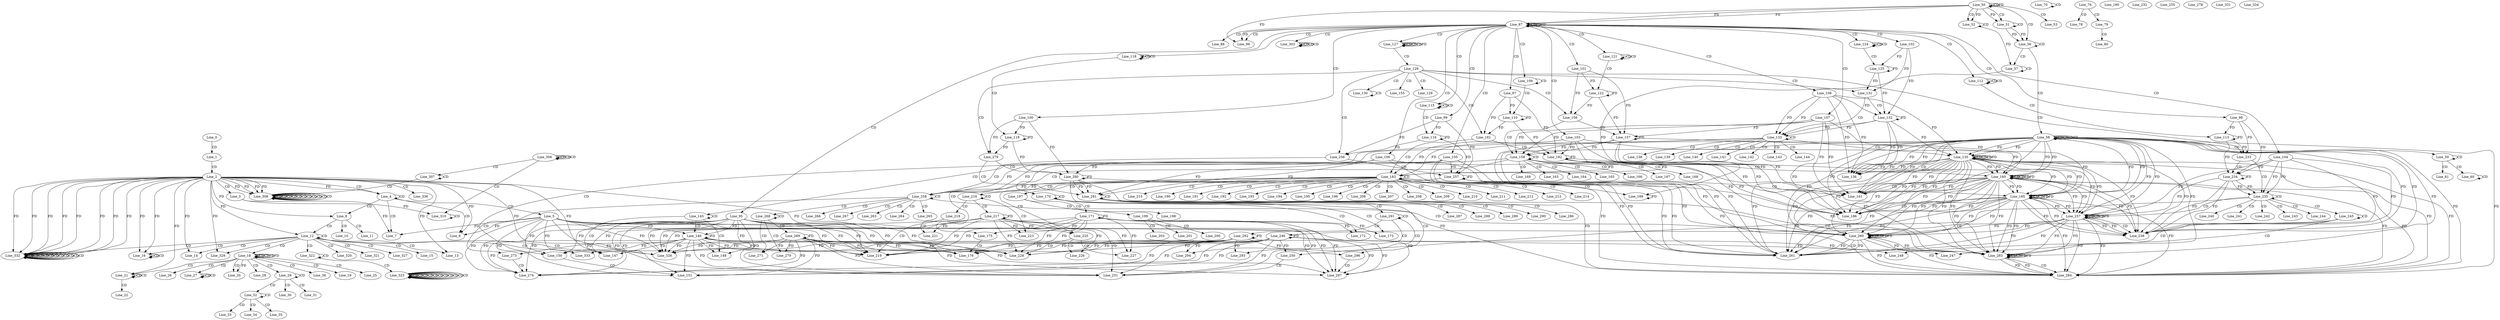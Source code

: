 digraph G {
  Line_0;
  Line_1;
  Line_2;
  Line_3;
  Line_4;
  Line_4;
  Line_5;
  Line_6;
  Line_7;
  Line_8;
  Line_8;
  Line_8;
  Line_10;
  Line_11;
  Line_12;
  Line_12;
  Line_12;
  Line_13;
  Line_14;
  Line_14;
  Line_15;
  Line_16;
  Line_16;
  Line_16;
  Line_16;
  Line_16;
  Line_18;
  Line_18;
  Line_18;
  Line_18;
  Line_19;
  Line_20;
  Line_21;
  Line_21;
  Line_21;
  Line_21;
  Line_21;
  Line_22;
  Line_25;
  Line_26;
  Line_27;
  Line_27;
  Line_27;
  Line_28;
  Line_29;
  Line_29;
  Line_30;
  Line_31;
  Line_32;
  Line_32;
  Line_33;
  Line_34;
  Line_35;
  Line_36;
  Line_50;
  Line_50;
  Line_50;
  Line_51;
  Line_51;
  Line_52;
  Line_52;
  Line_53;
  Line_56;
  Line_56;
  Line_57;
  Line_57;
  Line_58;
  Line_58;
  Line_58;
  Line_59;
  Line_59;
  Line_60;
  Line_60;
  Line_61;
  Line_70;
  Line_70;
  Line_76;
  Line_78;
  Line_79;
  Line_80;
  Line_87;
  Line_87;
  Line_87;
  Line_88;
  Line_95;
  Line_96;
  Line_97;
  Line_98;
  Line_99;
  Line_100;
  Line_101;
  Line_102;
  Line_103;
  Line_104;
  Line_105;
  Line_106;
  Line_107;
  Line_108;
  Line_109;
  Line_109;
  Line_109;
  Line_110;
  Line_110;
  Line_112;
  Line_112;
  Line_112;
  Line_113;
  Line_113;
  Line_115;
  Line_115;
  Line_115;
  Line_116;
  Line_116;
  Line_118;
  Line_118;
  Line_118;
  Line_119;
  Line_119;
  Line_121;
  Line_121;
  Line_121;
  Line_122;
  Line_122;
  Line_124;
  Line_124;
  Line_124;
  Line_125;
  Line_125;
  Line_127;
  Line_127;
  Line_127;
  Line_128;
  Line_129;
  Line_130;
  Line_130;
  Line_131;
  Line_132;
  Line_132;
  Line_133;
  Line_133;
  Line_135;
  Line_135;
  Line_135;
  Line_135;
  Line_136;
  Line_136;
  Line_136;
  Line_138;
  Line_139;
  Line_140;
  Line_141;
  Line_142;
  Line_143;
  Line_144;
  Line_145;
  Line_145;
  Line_146;
  Line_147;
  Line_147;
  Line_148;
  Line_150;
  Line_151;
  Line_155;
  Line_156;
  Line_157;
  Line_157;
  Line_158;
  Line_158;
  Line_160;
  Line_160;
  Line_160;
  Line_160;
  Line_161;
  Line_161;
  Line_161;
  Line_163;
  Line_164;
  Line_165;
  Line_166;
  Line_167;
  Line_168;
  Line_169;
  Line_170;
  Line_170;
  Line_171;
  Line_172;
  Line_172;
  Line_173;
  Line_175;
  Line_176;
  Line_180;
  Line_181;
  Line_182;
  Line_182;
  Line_183;
  Line_183;
  Line_185;
  Line_185;
  Line_185;
  Line_185;
  Line_186;
  Line_186;
  Line_186;
  Line_189;
  Line_189;
  Line_190;
  Line_191;
  Line_192;
  Line_193;
  Line_194;
  Line_195;
  Line_196;
  Line_197;
  Line_198;
  Line_199;
  Line_200;
  Line_201;
  Line_203;
  Line_206;
  Line_207;
  Line_208;
  Line_209;
  Line_210;
  Line_211;
  Line_212;
  Line_213;
  Line_214;
  Line_215;
  Line_216;
  Line_216;
  Line_217;
  Line_218;
  Line_219;
  Line_219;
  Line_221;
  Line_221;
  Line_223;
  Line_225;
  Line_226;
  Line_227;
  Line_228;
  Line_232;
  Line_233;
  Line_234;
  Line_234;
  Line_235;
  Line_235;
  Line_237;
  Line_237;
  Line_237;
  Line_237;
  Line_238;
  Line_238;
  Line_238;
  Line_240;
  Line_241;
  Line_242;
  Line_243;
  Line_244;
  Line_245;
  Line_245;
  Line_246;
  Line_247;
  Line_247;
  Line_248;
  Line_250;
  Line_251;
  Line_255;
  Line_256;
  Line_257;
  Line_257;
  Line_258;
  Line_258;
  Line_260;
  Line_260;
  Line_260;
  Line_260;
  Line_261;
  Line_261;
  Line_261;
  Line_263;
  Line_264;
  Line_265;
  Line_266;
  Line_267;
  Line_268;
  Line_268;
  Line_269;
  Line_270;
  Line_270;
  Line_271;
  Line_273;
  Line_274;
  Line_278;
  Line_279;
  Line_280;
  Line_280;
  Line_281;
  Line_281;
  Line_283;
  Line_283;
  Line_283;
  Line_283;
  Line_284;
  Line_284;
  Line_284;
  Line_286;
  Line_287;
  Line_288;
  Line_289;
  Line_290;
  Line_291;
  Line_291;
  Line_292;
  Line_293;
  Line_293;
  Line_294;
  Line_296;
  Line_297;
  Line_303;
  Line_303;
  Line_303;
  Line_303;
  Line_303;
  Line_303;
  Line_303;
  Line_306;
  Line_306;
  Line_306;
  Line_306;
  Line_306;
  Line_306;
  Line_306;
  Line_307;
  Line_307;
  Line_308;
  Line_308;
  Line_308;
  Line_308;
  Line_308;
  Line_308;
  Line_308;
  Line_308;
  Line_308;
  Line_308;
  Line_308;
  Line_308;
  Line_308;
  Line_308;
  Line_308;
  Line_308;
  Line_310;
  Line_310;
  Line_320;
  Line_321;
  Line_322;
  Line_322;
  Line_323;
  Line_323;
  Line_323;
  Line_323;
  Line_323;
  Line_323;
  Line_323;
  Line_323;
  Line_323;
  Line_323;
  Line_323;
  Line_323;
  Line_323;
  Line_323;
  Line_323;
  Line_323;
  Line_326;
  Line_326;
  Line_327;
  Line_329;
  Line_329;
  Line_331;
  Line_331;
  Line_332;
  Line_332;
  Line_332;
  Line_332;
  Line_332;
  Line_332;
  Line_332;
  Line_332;
  Line_332;
  Line_332;
  Line_332;
  Line_332;
  Line_332;
  Line_332;
  Line_332;
  Line_332;
  Line_332;
  Line_332;
  Line_332;
  Line_332;
  Line_333;
  Line_334;
  Line_336;
  Line_0 -> Line_1 [ label="CD" ];
  Line_1 -> Line_2 [ label="CD" ];
  Line_2 -> Line_3 [ label="CD" ];
  Line_2 -> Line_4 [ label="CD" ];
  Line_4 -> Line_4 [ label="CD" ];
  Line_2 -> Line_4 [ label="FD" ];
  Line_4 -> Line_5 [ label="CD" ];
  Line_4 -> Line_6 [ label="CD" ];
  Line_5 -> Line_6 [ label="FD" ];
  Line_2 -> Line_6 [ label="FD" ];
  Line_4 -> Line_7 [ label="CD" ];
  Line_3 -> Line_7 [ label="FD" ];
  Line_5 -> Line_7 [ label="FD" ];
  Line_4 -> Line_8 [ label="CD" ];
  Line_2 -> Line_8 [ label="FD" ];
  Line_8 -> Line_10 [ label="CD" ];
  Line_8 -> Line_11 [ label="CD" ];
  Line_8 -> Line_12 [ label="CD" ];
  Line_12 -> Line_12 [ label="CD" ];
  Line_2 -> Line_12 [ label="FD" ];
  Line_12 -> Line_13 [ label="CD" ];
  Line_2 -> Line_13 [ label="FD" ];
  Line_12 -> Line_14 [ label="CD" ];
  Line_2 -> Line_14 [ label="FD" ];
  Line_12 -> Line_15 [ label="CD" ];
  Line_12 -> Line_16 [ label="CD" ];
  Line_16 -> Line_16 [ label="CD" ];
  Line_2 -> Line_16 [ label="FD" ];
  Line_16 -> Line_16 [ label="CD" ];
  Line_2 -> Line_16 [ label="FD" ];
  Line_12 -> Line_18 [ label="CD" ];
  Line_18 -> Line_18 [ label="CD" ];
  Line_18 -> Line_18 [ label="CD" ];
  Line_18 -> Line_18 [ label="FD" ];
  Line_18 -> Line_19 [ label="CD" ];
  Line_18 -> Line_20 [ label="CD" ];
  Line_18 -> Line_20 [ label="FD" ];
  Line_18 -> Line_21 [ label="CD" ];
  Line_21 -> Line_21 [ label="CD" ];
  Line_2 -> Line_21 [ label="FD" ];
  Line_21 -> Line_21 [ label="CD" ];
  Line_21 -> Line_22 [ label="CD" ];
  Line_18 -> Line_25 [ label="CD" ];
  Line_18 -> Line_26 [ label="CD" ];
  Line_18 -> Line_27 [ label="CD" ];
  Line_27 -> Line_27 [ label="CD" ];
  Line_27 -> Line_27 [ label="CD" ];
  Line_18 -> Line_28 [ label="CD" ];
  Line_18 -> Line_29 [ label="CD" ];
  Line_29 -> Line_29 [ label="CD" ];
  Line_29 -> Line_30 [ label="CD" ];
  Line_29 -> Line_31 [ label="CD" ];
  Line_29 -> Line_32 [ label="CD" ];
  Line_32 -> Line_32 [ label="CD" ];
  Line_32 -> Line_33 [ label="CD" ];
  Line_32 -> Line_34 [ label="CD" ];
  Line_32 -> Line_35 [ label="CD" ];
  Line_18 -> Line_36 [ label="CD" ];
  Line_50 -> Line_50 [ label="CD" ];
  Line_50 -> Line_50 [ label="FD" ];
  Line_50 -> Line_51 [ label="CD" ];
  Line_51 -> Line_51 [ label="CD" ];
  Line_50 -> Line_51 [ label="FD" ];
  Line_50 -> Line_52 [ label="CD" ];
  Line_52 -> Line_52 [ label="CD" ];
  Line_50 -> Line_52 [ label="FD" ];
  Line_50 -> Line_53 [ label="CD" ];
  Line_50 -> Line_56 [ label="CD" ];
  Line_51 -> Line_56 [ label="FD" ];
  Line_56 -> Line_56 [ label="CD" ];
  Line_51 -> Line_56 [ label="FD" ];
  Line_56 -> Line_57 [ label="CD" ];
  Line_57 -> Line_57 [ label="CD" ];
  Line_52 -> Line_57 [ label="FD" ];
  Line_56 -> Line_58 [ label="CD" ];
  Line_58 -> Line_58 [ label="CD" ];
  Line_58 -> Line_58 [ label="CD" ];
  Line_58 -> Line_58 [ label="FD" ];
  Line_58 -> Line_59 [ label="CD" ];
  Line_59 -> Line_59 [ label="CD" ];
  Line_59 -> Line_60 [ label="CD" ];
  Line_60 -> Line_60 [ label="CD" ];
  Line_59 -> Line_61 [ label="CD" ];
  Line_70 -> Line_70 [ label="CD" ];
  Line_76 -> Line_78 [ label="CD" ];
  Line_76 -> Line_79 [ label="CD" ];
  Line_79 -> Line_80 [ label="CD" ];
  Line_50 -> Line_87 [ label="FD" ];
  Line_87 -> Line_87 [ label="CD" ];
  Line_87 -> Line_87 [ label="FD" ];
  Line_50 -> Line_87 [ label="FD" ];
  Line_87 -> Line_88 [ label="CD" ];
  Line_87 -> Line_95 [ label="CD" ];
  Line_87 -> Line_96 [ label="CD" ];
  Line_87 -> Line_96 [ label="FD" ];
  Line_50 -> Line_96 [ label="FD" ];
  Line_87 -> Line_97 [ label="CD" ];
  Line_87 -> Line_98 [ label="CD" ];
  Line_87 -> Line_99 [ label="CD" ];
  Line_87 -> Line_100 [ label="CD" ];
  Line_87 -> Line_101 [ label="CD" ];
  Line_87 -> Line_102 [ label="CD" ];
  Line_87 -> Line_103 [ label="CD" ];
  Line_87 -> Line_104 [ label="CD" ];
  Line_87 -> Line_105 [ label="CD" ];
  Line_87 -> Line_106 [ label="CD" ];
  Line_87 -> Line_107 [ label="CD" ];
  Line_87 -> Line_108 [ label="CD" ];
  Line_87 -> Line_109 [ label="CD" ];
  Line_109 -> Line_109 [ label="CD" ];
  Line_109 -> Line_110 [ label="CD" ];
  Line_97 -> Line_110 [ label="FD" ];
  Line_110 -> Line_110 [ label="FD" ];
  Line_87 -> Line_112 [ label="CD" ];
  Line_112 -> Line_112 [ label="CD" ];
  Line_112 -> Line_112 [ label="CD" ];
  Line_112 -> Line_113 [ label="CD" ];
  Line_98 -> Line_113 [ label="FD" ];
  Line_113 -> Line_113 [ label="FD" ];
  Line_87 -> Line_115 [ label="CD" ];
  Line_115 -> Line_115 [ label="CD" ];
  Line_115 -> Line_115 [ label="CD" ];
  Line_115 -> Line_116 [ label="CD" ];
  Line_99 -> Line_116 [ label="FD" ];
  Line_116 -> Line_116 [ label="FD" ];
  Line_87 -> Line_118 [ label="CD" ];
  Line_118 -> Line_118 [ label="CD" ];
  Line_118 -> Line_118 [ label="CD" ];
  Line_118 -> Line_119 [ label="CD" ];
  Line_100 -> Line_119 [ label="FD" ];
  Line_119 -> Line_119 [ label="FD" ];
  Line_87 -> Line_121 [ label="CD" ];
  Line_121 -> Line_121 [ label="CD" ];
  Line_121 -> Line_121 [ label="CD" ];
  Line_121 -> Line_122 [ label="CD" ];
  Line_101 -> Line_122 [ label="FD" ];
  Line_122 -> Line_122 [ label="FD" ];
  Line_87 -> Line_124 [ label="CD" ];
  Line_124 -> Line_124 [ label="CD" ];
  Line_124 -> Line_124 [ label="CD" ];
  Line_124 -> Line_125 [ label="CD" ];
  Line_102 -> Line_125 [ label="FD" ];
  Line_125 -> Line_125 [ label="FD" ];
  Line_87 -> Line_127 [ label="CD" ];
  Line_127 -> Line_127 [ label="CD" ];
  Line_127 -> Line_127 [ label="CD" ];
  Line_127 -> Line_127 [ label="FD" ];
  Line_127 -> Line_128 [ label="CD" ];
  Line_128 -> Line_129 [ label="CD" ];
  Line_128 -> Line_130 [ label="CD" ];
  Line_130 -> Line_130 [ label="CD" ];
  Line_128 -> Line_131 [ label="CD" ];
  Line_102 -> Line_131 [ label="FD" ];
  Line_125 -> Line_131 [ label="FD" ];
  Line_131 -> Line_132 [ label="CD" ];
  Line_132 -> Line_132 [ label="FD" ];
  Line_108 -> Line_132 [ label="FD" ];
  Line_102 -> Line_132 [ label="FD" ];
  Line_125 -> Line_132 [ label="FD" ];
  Line_131 -> Line_133 [ label="CD" ];
  Line_132 -> Line_133 [ label="FD" ];
  Line_108 -> Line_133 [ label="FD" ];
  Line_133 -> Line_133 [ label="CD" ];
  Line_132 -> Line_133 [ label="FD" ];
  Line_108 -> Line_133 [ label="FD" ];
  Line_133 -> Line_135 [ label="CD" ];
  Line_135 -> Line_135 [ label="CD" ];
  Line_58 -> Line_135 [ label="FD" ];
  Line_132 -> Line_135 [ label="FD" ];
  Line_108 -> Line_135 [ label="FD" ];
  Line_135 -> Line_135 [ label="CD" ];
  Line_135 -> Line_135 [ label="FD" ];
  Line_58 -> Line_135 [ label="FD" ];
  Line_135 -> Line_136 [ label="CD" ];
  Line_132 -> Line_136 [ label="FD" ];
  Line_108 -> Line_136 [ label="FD" ];
  Line_135 -> Line_136 [ label="FD" ];
  Line_58 -> Line_136 [ label="FD" ];
  Line_132 -> Line_136 [ label="FD" ];
  Line_108 -> Line_136 [ label="FD" ];
  Line_135 -> Line_136 [ label="FD" ];
  Line_58 -> Line_136 [ label="FD" ];
  Line_133 -> Line_138 [ label="CD" ];
  Line_133 -> Line_139 [ label="CD" ];
  Line_133 -> Line_140 [ label="CD" ];
  Line_133 -> Line_141 [ label="CD" ];
  Line_133 -> Line_142 [ label="CD" ];
  Line_133 -> Line_143 [ label="CD" ];
  Line_133 -> Line_144 [ label="CD" ];
  Line_133 -> Line_145 [ label="CD" ];
  Line_145 -> Line_145 [ label="CD" ];
  Line_145 -> Line_146 [ label="CD" ];
  Line_146 -> Line_146 [ label="FD" ];
  Line_95 -> Line_146 [ label="FD" ];
  Line_5 -> Line_146 [ label="FD" ];
  Line_145 -> Line_147 [ label="CD" ];
  Line_146 -> Line_147 [ label="FD" ];
  Line_95 -> Line_147 [ label="FD" ];
  Line_5 -> Line_147 [ label="FD" ];
  Line_2 -> Line_147 [ label="FD" ];
  Line_145 -> Line_148 [ label="CD" ];
  Line_146 -> Line_148 [ label="FD" ];
  Line_95 -> Line_148 [ label="FD" ];
  Line_133 -> Line_150 [ label="CD" ];
  Line_146 -> Line_150 [ label="FD" ];
  Line_95 -> Line_150 [ label="FD" ];
  Line_5 -> Line_150 [ label="FD" ];
  Line_150 -> Line_151 [ label="CD" ];
  Line_146 -> Line_151 [ label="FD" ];
  Line_95 -> Line_151 [ label="FD" ];
  Line_5 -> Line_151 [ label="FD" ];
  Line_128 -> Line_155 [ label="CD" ];
  Line_128 -> Line_156 [ label="CD" ];
  Line_101 -> Line_156 [ label="FD" ];
  Line_122 -> Line_156 [ label="FD" ];
  Line_156 -> Line_157 [ label="CD" ];
  Line_157 -> Line_157 [ label="FD" ];
  Line_107 -> Line_157 [ label="FD" ];
  Line_101 -> Line_157 [ label="FD" ];
  Line_122 -> Line_157 [ label="FD" ];
  Line_156 -> Line_158 [ label="CD" ];
  Line_157 -> Line_158 [ label="FD" ];
  Line_107 -> Line_158 [ label="FD" ];
  Line_158 -> Line_158 [ label="CD" ];
  Line_157 -> Line_158 [ label="FD" ];
  Line_107 -> Line_158 [ label="FD" ];
  Line_158 -> Line_160 [ label="CD" ];
  Line_160 -> Line_160 [ label="CD" ];
  Line_135 -> Line_160 [ label="FD" ];
  Line_58 -> Line_160 [ label="FD" ];
  Line_157 -> Line_160 [ label="FD" ];
  Line_107 -> Line_160 [ label="FD" ];
  Line_160 -> Line_160 [ label="CD" ];
  Line_160 -> Line_160 [ label="FD" ];
  Line_135 -> Line_160 [ label="FD" ];
  Line_58 -> Line_160 [ label="FD" ];
  Line_160 -> Line_161 [ label="CD" ];
  Line_157 -> Line_161 [ label="FD" ];
  Line_107 -> Line_161 [ label="FD" ];
  Line_160 -> Line_161 [ label="FD" ];
  Line_135 -> Line_161 [ label="FD" ];
  Line_58 -> Line_161 [ label="FD" ];
  Line_157 -> Line_161 [ label="FD" ];
  Line_107 -> Line_161 [ label="FD" ];
  Line_160 -> Line_161 [ label="FD" ];
  Line_135 -> Line_161 [ label="FD" ];
  Line_58 -> Line_161 [ label="FD" ];
  Line_158 -> Line_163 [ label="CD" ];
  Line_158 -> Line_164 [ label="CD" ];
  Line_158 -> Line_165 [ label="CD" ];
  Line_158 -> Line_166 [ label="CD" ];
  Line_158 -> Line_167 [ label="CD" ];
  Line_158 -> Line_168 [ label="CD" ];
  Line_158 -> Line_169 [ label="CD" ];
  Line_158 -> Line_170 [ label="CD" ];
  Line_170 -> Line_170 [ label="CD" ];
  Line_170 -> Line_171 [ label="CD" ];
  Line_171 -> Line_171 [ label="FD" ];
  Line_170 -> Line_172 [ label="CD" ];
  Line_171 -> Line_172 [ label="FD" ];
  Line_170 -> Line_173 [ label="CD" ];
  Line_171 -> Line_173 [ label="FD" ];
  Line_158 -> Line_175 [ label="CD" ];
  Line_171 -> Line_175 [ label="FD" ];
  Line_175 -> Line_176 [ label="CD" ];
  Line_146 -> Line_176 [ label="FD" ];
  Line_171 -> Line_176 [ label="FD" ];
  Line_95 -> Line_176 [ label="FD" ];
  Line_5 -> Line_176 [ label="FD" ];
  Line_128 -> Line_181 [ label="CD" ];
  Line_97 -> Line_181 [ label="FD" ];
  Line_110 -> Line_181 [ label="FD" ];
  Line_181 -> Line_182 [ label="CD" ];
  Line_182 -> Line_182 [ label="FD" ];
  Line_103 -> Line_182 [ label="FD" ];
  Line_97 -> Line_182 [ label="FD" ];
  Line_110 -> Line_182 [ label="FD" ];
  Line_181 -> Line_183 [ label="CD" ];
  Line_182 -> Line_183 [ label="FD" ];
  Line_103 -> Line_183 [ label="FD" ];
  Line_183 -> Line_183 [ label="CD" ];
  Line_182 -> Line_183 [ label="FD" ];
  Line_103 -> Line_183 [ label="FD" ];
  Line_183 -> Line_185 [ label="CD" ];
  Line_185 -> Line_185 [ label="CD" ];
  Line_160 -> Line_185 [ label="FD" ];
  Line_135 -> Line_185 [ label="FD" ];
  Line_58 -> Line_185 [ label="FD" ];
  Line_182 -> Line_185 [ label="FD" ];
  Line_103 -> Line_185 [ label="FD" ];
  Line_185 -> Line_185 [ label="CD" ];
  Line_185 -> Line_185 [ label="FD" ];
  Line_160 -> Line_185 [ label="FD" ];
  Line_135 -> Line_185 [ label="FD" ];
  Line_58 -> Line_185 [ label="FD" ];
  Line_185 -> Line_186 [ label="CD" ];
  Line_182 -> Line_186 [ label="FD" ];
  Line_103 -> Line_186 [ label="FD" ];
  Line_185 -> Line_186 [ label="FD" ];
  Line_160 -> Line_186 [ label="FD" ];
  Line_135 -> Line_186 [ label="FD" ];
  Line_58 -> Line_186 [ label="FD" ];
  Line_182 -> Line_186 [ label="FD" ];
  Line_103 -> Line_186 [ label="FD" ];
  Line_185 -> Line_186 [ label="FD" ];
  Line_160 -> Line_186 [ label="FD" ];
  Line_135 -> Line_186 [ label="FD" ];
  Line_58 -> Line_186 [ label="FD" ];
  Line_183 -> Line_189 [ label="CD" ];
  Line_189 -> Line_189 [ label="FD" ];
  Line_57 -> Line_189 [ label="FD" ];
  Line_183 -> Line_190 [ label="CD" ];
  Line_183 -> Line_191 [ label="CD" ];
  Line_183 -> Line_192 [ label="CD" ];
  Line_183 -> Line_193 [ label="CD" ];
  Line_183 -> Line_194 [ label="CD" ];
  Line_183 -> Line_195 [ label="CD" ];
  Line_183 -> Line_196 [ label="CD" ];
  Line_183 -> Line_197 [ label="CD" ];
  Line_197 -> Line_198 [ label="CD" ];
  Line_197 -> Line_199 [ label="CD" ];
  Line_199 -> Line_200 [ label="CD" ];
  Line_199 -> Line_201 [ label="CD" ];
  Line_199 -> Line_203 [ label="CD" ];
  Line_183 -> Line_206 [ label="CD" ];
  Line_183 -> Line_207 [ label="CD" ];
  Line_183 -> Line_208 [ label="CD" ];
  Line_183 -> Line_209 [ label="CD" ];
  Line_183 -> Line_210 [ label="CD" ];
  Line_183 -> Line_211 [ label="CD" ];
  Line_183 -> Line_212 [ label="CD" ];
  Line_183 -> Line_213 [ label="CD" ];
  Line_183 -> Line_214 [ label="CD" ];
  Line_183 -> Line_215 [ label="CD" ];
  Line_183 -> Line_216 [ label="CD" ];
  Line_216 -> Line_216 [ label="CD" ];
  Line_216 -> Line_217 [ label="CD" ];
  Line_217 -> Line_217 [ label="FD" ];
  Line_216 -> Line_218 [ label="CD" ];
  Line_218 -> Line_219 [ label="CD" ];
  Line_146 -> Line_219 [ label="FD" ];
  Line_171 -> Line_219 [ label="FD" ];
  Line_217 -> Line_219 [ label="FD" ];
  Line_95 -> Line_219 [ label="FD" ];
  Line_5 -> Line_219 [ label="FD" ];
  Line_2 -> Line_219 [ label="FD" ];
  Line_218 -> Line_221 [ label="CD" ];
  Line_217 -> Line_221 [ label="FD" ];
  Line_216 -> Line_223 [ label="CD" ];
  Line_217 -> Line_223 [ label="FD" ];
  Line_183 -> Line_225 [ label="CD" ];
  Line_217 -> Line_225 [ label="FD" ];
  Line_225 -> Line_226 [ label="CD" ];
  Line_217 -> Line_226 [ label="FD" ];
  Line_225 -> Line_227 [ label="CD" ];
  Line_171 -> Line_227 [ label="FD" ];
  Line_217 -> Line_227 [ label="FD" ];
  Line_225 -> Line_228 [ label="CD" ];
  Line_146 -> Line_228 [ label="FD" ];
  Line_171 -> Line_228 [ label="FD" ];
  Line_217 -> Line_228 [ label="FD" ];
  Line_95 -> Line_228 [ label="FD" ];
  Line_5 -> Line_228 [ label="FD" ];
  Line_128 -> Line_233 [ label="CD" ];
  Line_98 -> Line_233 [ label="FD" ];
  Line_113 -> Line_233 [ label="FD" ];
  Line_233 -> Line_234 [ label="CD" ];
  Line_234 -> Line_234 [ label="FD" ];
  Line_104 -> Line_234 [ label="FD" ];
  Line_98 -> Line_234 [ label="FD" ];
  Line_113 -> Line_234 [ label="FD" ];
  Line_233 -> Line_235 [ label="CD" ];
  Line_234 -> Line_235 [ label="FD" ];
  Line_104 -> Line_235 [ label="FD" ];
  Line_235 -> Line_235 [ label="CD" ];
  Line_234 -> Line_235 [ label="FD" ];
  Line_104 -> Line_235 [ label="FD" ];
  Line_235 -> Line_237 [ label="CD" ];
  Line_237 -> Line_237 [ label="CD" ];
  Line_185 -> Line_237 [ label="FD" ];
  Line_160 -> Line_237 [ label="FD" ];
  Line_135 -> Line_237 [ label="FD" ];
  Line_58 -> Line_237 [ label="FD" ];
  Line_234 -> Line_237 [ label="FD" ];
  Line_104 -> Line_237 [ label="FD" ];
  Line_237 -> Line_237 [ label="CD" ];
  Line_237 -> Line_237 [ label="FD" ];
  Line_185 -> Line_237 [ label="FD" ];
  Line_160 -> Line_237 [ label="FD" ];
  Line_135 -> Line_237 [ label="FD" ];
  Line_58 -> Line_237 [ label="FD" ];
  Line_237 -> Line_238 [ label="CD" ];
  Line_234 -> Line_238 [ label="FD" ];
  Line_104 -> Line_238 [ label="FD" ];
  Line_237 -> Line_238 [ label="FD" ];
  Line_185 -> Line_238 [ label="FD" ];
  Line_160 -> Line_238 [ label="FD" ];
  Line_135 -> Line_238 [ label="FD" ];
  Line_58 -> Line_238 [ label="FD" ];
  Line_234 -> Line_238 [ label="FD" ];
  Line_104 -> Line_238 [ label="FD" ];
  Line_237 -> Line_238 [ label="FD" ];
  Line_185 -> Line_238 [ label="FD" ];
  Line_160 -> Line_238 [ label="FD" ];
  Line_135 -> Line_238 [ label="FD" ];
  Line_58 -> Line_238 [ label="FD" ];
  Line_235 -> Line_240 [ label="CD" ];
  Line_235 -> Line_241 [ label="CD" ];
  Line_235 -> Line_242 [ label="CD" ];
  Line_235 -> Line_243 [ label="CD" ];
  Line_235 -> Line_244 [ label="CD" ];
  Line_235 -> Line_245 [ label="CD" ];
  Line_245 -> Line_245 [ label="CD" ];
  Line_245 -> Line_246 [ label="CD" ];
  Line_246 -> Line_246 [ label="FD" ];
  Line_245 -> Line_247 [ label="CD" ];
  Line_246 -> Line_247 [ label="FD" ];
  Line_245 -> Line_248 [ label="CD" ];
  Line_246 -> Line_248 [ label="FD" ];
  Line_235 -> Line_250 [ label="CD" ];
  Line_246 -> Line_250 [ label="FD" ];
  Line_250 -> Line_251 [ label="CD" ];
  Line_146 -> Line_251 [ label="FD" ];
  Line_171 -> Line_251 [ label="FD" ];
  Line_217 -> Line_251 [ label="FD" ];
  Line_246 -> Line_251 [ label="FD" ];
  Line_95 -> Line_251 [ label="FD" ];
  Line_5 -> Line_251 [ label="FD" ];
  Line_128 -> Line_256 [ label="CD" ];
  Line_99 -> Line_256 [ label="FD" ];
  Line_116 -> Line_256 [ label="FD" ];
  Line_256 -> Line_257 [ label="CD" ];
  Line_257 -> Line_257 [ label="FD" ];
  Line_105 -> Line_257 [ label="FD" ];
  Line_99 -> Line_257 [ label="FD" ];
  Line_116 -> Line_257 [ label="FD" ];
  Line_256 -> Line_258 [ label="CD" ];
  Line_257 -> Line_258 [ label="FD" ];
  Line_105 -> Line_258 [ label="FD" ];
  Line_258 -> Line_258 [ label="CD" ];
  Line_257 -> Line_258 [ label="FD" ];
  Line_105 -> Line_258 [ label="FD" ];
  Line_258 -> Line_260 [ label="CD" ];
  Line_260 -> Line_260 [ label="CD" ];
  Line_237 -> Line_260 [ label="FD" ];
  Line_185 -> Line_260 [ label="FD" ];
  Line_160 -> Line_260 [ label="FD" ];
  Line_135 -> Line_260 [ label="FD" ];
  Line_58 -> Line_260 [ label="FD" ];
  Line_257 -> Line_260 [ label="FD" ];
  Line_105 -> Line_260 [ label="FD" ];
  Line_260 -> Line_260 [ label="CD" ];
  Line_260 -> Line_260 [ label="FD" ];
  Line_237 -> Line_260 [ label="FD" ];
  Line_185 -> Line_260 [ label="FD" ];
  Line_160 -> Line_260 [ label="FD" ];
  Line_135 -> Line_260 [ label="FD" ];
  Line_58 -> Line_260 [ label="FD" ];
  Line_260 -> Line_261 [ label="CD" ];
  Line_257 -> Line_261 [ label="FD" ];
  Line_105 -> Line_261 [ label="FD" ];
  Line_260 -> Line_261 [ label="FD" ];
  Line_237 -> Line_261 [ label="FD" ];
  Line_185 -> Line_261 [ label="FD" ];
  Line_160 -> Line_261 [ label="FD" ];
  Line_135 -> Line_261 [ label="FD" ];
  Line_58 -> Line_261 [ label="FD" ];
  Line_257 -> Line_261 [ label="FD" ];
  Line_105 -> Line_261 [ label="FD" ];
  Line_260 -> Line_261 [ label="FD" ];
  Line_237 -> Line_261 [ label="FD" ];
  Line_185 -> Line_261 [ label="FD" ];
  Line_160 -> Line_261 [ label="FD" ];
  Line_135 -> Line_261 [ label="FD" ];
  Line_58 -> Line_261 [ label="FD" ];
  Line_258 -> Line_263 [ label="CD" ];
  Line_258 -> Line_264 [ label="CD" ];
  Line_258 -> Line_265 [ label="CD" ];
  Line_258 -> Line_266 [ label="CD" ];
  Line_258 -> Line_267 [ label="CD" ];
  Line_258 -> Line_268 [ label="CD" ];
  Line_268 -> Line_268 [ label="CD" ];
  Line_268 -> Line_269 [ label="CD" ];
  Line_269 -> Line_269 [ label="FD" ];
  Line_268 -> Line_270 [ label="CD" ];
  Line_269 -> Line_270 [ label="FD" ];
  Line_268 -> Line_271 [ label="CD" ];
  Line_269 -> Line_271 [ label="FD" ];
  Line_258 -> Line_273 [ label="CD" ];
  Line_269 -> Line_273 [ label="FD" ];
  Line_273 -> Line_274 [ label="CD" ];
  Line_146 -> Line_274 [ label="FD" ];
  Line_171 -> Line_274 [ label="FD" ];
  Line_217 -> Line_274 [ label="FD" ];
  Line_246 -> Line_274 [ label="FD" ];
  Line_269 -> Line_274 [ label="FD" ];
  Line_95 -> Line_274 [ label="FD" ];
  Line_5 -> Line_274 [ label="FD" ];
  Line_128 -> Line_279 [ label="CD" ];
  Line_100 -> Line_279 [ label="FD" ];
  Line_119 -> Line_279 [ label="FD" ];
  Line_279 -> Line_280 [ label="CD" ];
  Line_280 -> Line_280 [ label="FD" ];
  Line_106 -> Line_280 [ label="FD" ];
  Line_100 -> Line_280 [ label="FD" ];
  Line_119 -> Line_280 [ label="FD" ];
  Line_279 -> Line_281 [ label="CD" ];
  Line_280 -> Line_281 [ label="FD" ];
  Line_106 -> Line_281 [ label="FD" ];
  Line_281 -> Line_281 [ label="CD" ];
  Line_280 -> Line_281 [ label="FD" ];
  Line_106 -> Line_281 [ label="FD" ];
  Line_281 -> Line_283 [ label="CD" ];
  Line_283 -> Line_283 [ label="CD" ];
  Line_260 -> Line_283 [ label="FD" ];
  Line_237 -> Line_283 [ label="FD" ];
  Line_185 -> Line_283 [ label="FD" ];
  Line_160 -> Line_283 [ label="FD" ];
  Line_135 -> Line_283 [ label="FD" ];
  Line_58 -> Line_283 [ label="FD" ];
  Line_280 -> Line_283 [ label="FD" ];
  Line_106 -> Line_283 [ label="FD" ];
  Line_283 -> Line_283 [ label="CD" ];
  Line_283 -> Line_283 [ label="FD" ];
  Line_260 -> Line_283 [ label="FD" ];
  Line_237 -> Line_283 [ label="FD" ];
  Line_185 -> Line_283 [ label="FD" ];
  Line_160 -> Line_283 [ label="FD" ];
  Line_135 -> Line_283 [ label="FD" ];
  Line_58 -> Line_283 [ label="FD" ];
  Line_283 -> Line_284 [ label="CD" ];
  Line_280 -> Line_284 [ label="FD" ];
  Line_106 -> Line_284 [ label="FD" ];
  Line_283 -> Line_284 [ label="FD" ];
  Line_260 -> Line_284 [ label="FD" ];
  Line_237 -> Line_284 [ label="FD" ];
  Line_185 -> Line_284 [ label="FD" ];
  Line_160 -> Line_284 [ label="FD" ];
  Line_135 -> Line_284 [ label="FD" ];
  Line_58 -> Line_284 [ label="FD" ];
  Line_280 -> Line_284 [ label="FD" ];
  Line_106 -> Line_284 [ label="FD" ];
  Line_283 -> Line_284 [ label="FD" ];
  Line_260 -> Line_284 [ label="FD" ];
  Line_237 -> Line_284 [ label="FD" ];
  Line_185 -> Line_284 [ label="FD" ];
  Line_160 -> Line_284 [ label="FD" ];
  Line_135 -> Line_284 [ label="FD" ];
  Line_58 -> Line_284 [ label="FD" ];
  Line_281 -> Line_286 [ label="CD" ];
  Line_281 -> Line_287 [ label="CD" ];
  Line_281 -> Line_288 [ label="CD" ];
  Line_281 -> Line_289 [ label="CD" ];
  Line_281 -> Line_290 [ label="CD" ];
  Line_281 -> Line_291 [ label="CD" ];
  Line_291 -> Line_291 [ label="CD" ];
  Line_291 -> Line_292 [ label="CD" ];
  Line_292 -> Line_292 [ label="FD" ];
  Line_291 -> Line_293 [ label="CD" ];
  Line_292 -> Line_293 [ label="FD" ];
  Line_291 -> Line_294 [ label="CD" ];
  Line_292 -> Line_294 [ label="FD" ];
  Line_281 -> Line_296 [ label="CD" ];
  Line_292 -> Line_296 [ label="FD" ];
  Line_296 -> Line_297 [ label="CD" ];
  Line_146 -> Line_297 [ label="FD" ];
  Line_171 -> Line_297 [ label="FD" ];
  Line_217 -> Line_297 [ label="FD" ];
  Line_246 -> Line_297 [ label="FD" ];
  Line_269 -> Line_297 [ label="FD" ];
  Line_292 -> Line_297 [ label="FD" ];
  Line_95 -> Line_297 [ label="FD" ];
  Line_5 -> Line_297 [ label="FD" ];
  Line_87 -> Line_303 [ label="CD" ];
  Line_303 -> Line_303 [ label="CD" ];
  Line_303 -> Line_303 [ label="CD" ];
  Line_303 -> Line_303 [ label="CD" ];
  Line_306 -> Line_306 [ label="CD" ];
  Line_306 -> Line_306 [ label="CD" ];
  Line_306 -> Line_306 [ label="CD" ];
  Line_306 -> Line_307 [ label="CD" ];
  Line_307 -> Line_307 [ label="CD" ];
  Line_307 -> Line_308 [ label="CD" ];
  Line_308 -> Line_308 [ label="CD" ];
  Line_2 -> Line_308 [ label="FD" ];
  Line_308 -> Line_308 [ label="CD" ];
  Line_308 -> Line_308 [ label="CD" ];
  Line_308 -> Line_308 [ label="CD" ];
  Line_2 -> Line_308 [ label="FD" ];
  Line_308 -> Line_308 [ label="CD" ];
  Line_308 -> Line_308 [ label="CD" ];
  Line_308 -> Line_308 [ label="CD" ];
  Line_2 -> Line_308 [ label="FD" ];
  Line_308 -> Line_308 [ label="CD" ];
  Line_308 -> Line_308 [ label="CD" ];
  Line_308 -> Line_308 [ label="CD" ];
  Line_2 -> Line_308 [ label="FD" ];
  Line_308 -> Line_308 [ label="CD" ];
  Line_306 -> Line_310 [ label="CD" ];
  Line_310 -> Line_310 [ label="CD" ];
  Line_3 -> Line_310 [ label="FD" ];
  Line_12 -> Line_320 [ label="CD" ];
  Line_12 -> Line_321 [ label="CD" ];
  Line_12 -> Line_322 [ label="CD" ];
  Line_322 -> Line_322 [ label="CD" ];
  Line_322 -> Line_323 [ label="CD" ];
  Line_323 -> Line_323 [ label="CD" ];
  Line_323 -> Line_323 [ label="CD" ];
  Line_323 -> Line_323 [ label="CD" ];
  Line_323 -> Line_323 [ label="CD" ];
  Line_323 -> Line_323 [ label="CD" ];
  Line_323 -> Line_323 [ label="CD" ];
  Line_323 -> Line_323 [ label="CD" ];
  Line_323 -> Line_323 [ label="CD" ];
  Line_323 -> Line_323 [ label="CD" ];
  Line_323 -> Line_323 [ label="CD" ];
  Line_323 -> Line_323 [ label="CD" ];
  Line_12 -> Line_326 [ label="CD" ];
  Line_146 -> Line_326 [ label="FD" ];
  Line_171 -> Line_326 [ label="FD" ];
  Line_217 -> Line_326 [ label="FD" ];
  Line_246 -> Line_326 [ label="FD" ];
  Line_269 -> Line_326 [ label="FD" ];
  Line_292 -> Line_326 [ label="FD" ];
  Line_95 -> Line_326 [ label="FD" ];
  Line_5 -> Line_326 [ label="FD" ];
  Line_2 -> Line_326 [ label="FD" ];
  Line_12 -> Line_327 [ label="CD" ];
  Line_12 -> Line_329 [ label="CD" ];
  Line_2 -> Line_329 [ label="FD" ];
  Line_12 -> Line_332 [ label="CD" ];
  Line_332 -> Line_332 [ label="CD" ];
  Line_2 -> Line_332 [ label="FD" ];
  Line_332 -> Line_332 [ label="CD" ];
  Line_2 -> Line_332 [ label="FD" ];
  Line_332 -> Line_332 [ label="CD" ];
  Line_332 -> Line_332 [ label="CD" ];
  Line_2 -> Line_332 [ label="FD" ];
  Line_332 -> Line_332 [ label="CD" ];
  Line_2 -> Line_332 [ label="FD" ];
  Line_332 -> Line_332 [ label="CD" ];
  Line_332 -> Line_332 [ label="CD" ];
  Line_2 -> Line_332 [ label="FD" ];
  Line_332 -> Line_332 [ label="CD" ];
  Line_2 -> Line_332 [ label="FD" ];
  Line_332 -> Line_332 [ label="CD" ];
  Line_332 -> Line_332 [ label="CD" ];
  Line_2 -> Line_332 [ label="FD" ];
  Line_332 -> Line_332 [ label="CD" ];
  Line_2 -> Line_332 [ label="FD" ];
  Line_12 -> Line_333 [ label="CD" ];
  Line_292 -> Line_333 [ label="FD" ];
  Line_2 -> Line_336 [ label="CD" ];
  Line_18 -> Line_18 [ label="FD" ];
  Line_58 -> Line_58 [ label="FD" ];
  Line_87 -> Line_87 [ label="FD" ];
  Line_127 -> Line_127 [ label="FD" ];
  Line_246 -> Line_151 [ label="FD" ];
  Line_269 -> Line_151 [ label="FD" ];
  Line_292 -> Line_151 [ label="FD" ];
  Line_246 -> Line_176 [ label="FD" ];
  Line_269 -> Line_176 [ label="FD" ];
  Line_292 -> Line_176 [ label="FD" ];
  Line_246 -> Line_219 [ label="FD" ];
  Line_269 -> Line_219 [ label="FD" ];
  Line_292 -> Line_219 [ label="FD" ];
  Line_246 -> Line_228 [ label="FD" ];
  Line_269 -> Line_228 [ label="FD" ];
  Line_292 -> Line_228 [ label="FD" ];
  Line_269 -> Line_251 [ label="FD" ];
  Line_292 -> Line_251 [ label="FD" ];
  Line_135 -> Line_135 [ label="FD" ];
  Line_160 -> Line_160 [ label="FD" ];
  Line_185 -> Line_185 [ label="FD" ];
  Line_237 -> Line_237 [ label="FD" ];
  Line_260 -> Line_260 [ label="FD" ];
  Line_283 -> Line_283 [ label="FD" ];
}
